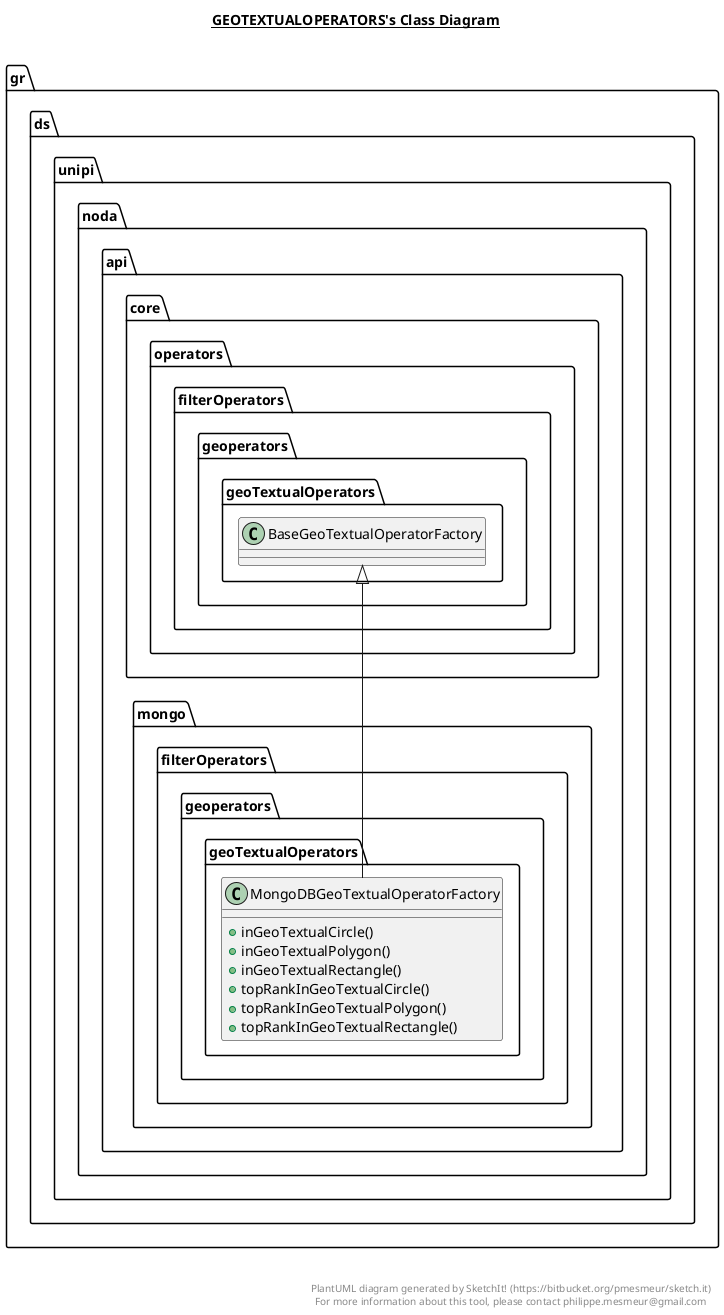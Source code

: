 @startuml

title __GEOTEXTUALOPERATORS's Class Diagram__\n

  namespace gr.ds.unipi.noda.api.mongo {
    namespace filterOperators.geoperators.geoTextualOperators {
      class gr.ds.unipi.noda.api.mongo.filterOperators.geoperators.geoTextualOperators.MongoDBGeoTextualOperatorFactory {
          + inGeoTextualCircle()
          + inGeoTextualPolygon()
          + inGeoTextualRectangle()
          + topRankInGeoTextualCircle()
          + topRankInGeoTextualPolygon()
          + topRankInGeoTextualRectangle()
      }
    }
  }
  

  gr.ds.unipi.noda.api.mongo.filterOperators.geoperators.geoTextualOperators.MongoDBGeoTextualOperatorFactory -up-|> gr.ds.unipi.noda.api.core.operators.filterOperators.geoperators.geoTextualOperators.BaseGeoTextualOperatorFactory


right footer


PlantUML diagram generated by SketchIt! (https://bitbucket.org/pmesmeur/sketch.it)
For more information about this tool, please contact philippe.mesmeur@gmail.com
endfooter

@enduml
